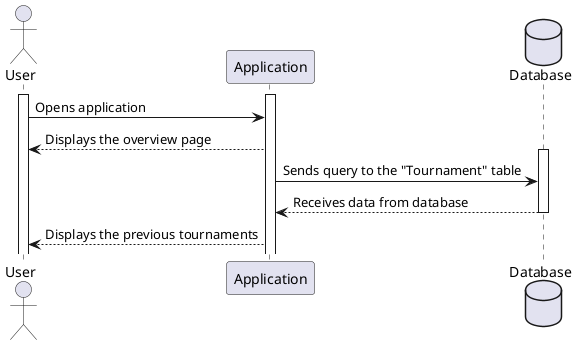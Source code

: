 @startuml SequenceOpen 

actor User as U
participant Application as A
database Database as D

activate U
activate A

U->A: Opens application
A-->U: Displays the overview page
activate D
A->D: Sends query to the "Tournament" table
D-->A: Receives data from database
deactivate D
A-->U: Displays the previous tournaments






@endumel